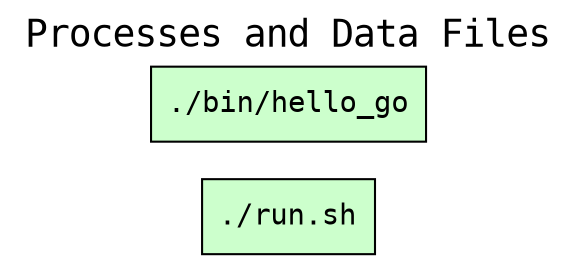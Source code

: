 
digraph wt_run {
rankdir=LR
fontname=Courier; fontsize=18; labelloc=t
label="Processes and Data Files"
node[shape=box style="filled" fillcolor="#CCFFCC" peripheries=1 fontname=Courier]
"exe:e1" [label="./run.sh"]
"exe:e2" [label="./bin/hello_go"]
node[shape=box style="rounded,filled" fillcolor="#FFFFCC" peripheries=1 fontname=Helvetica]
}

